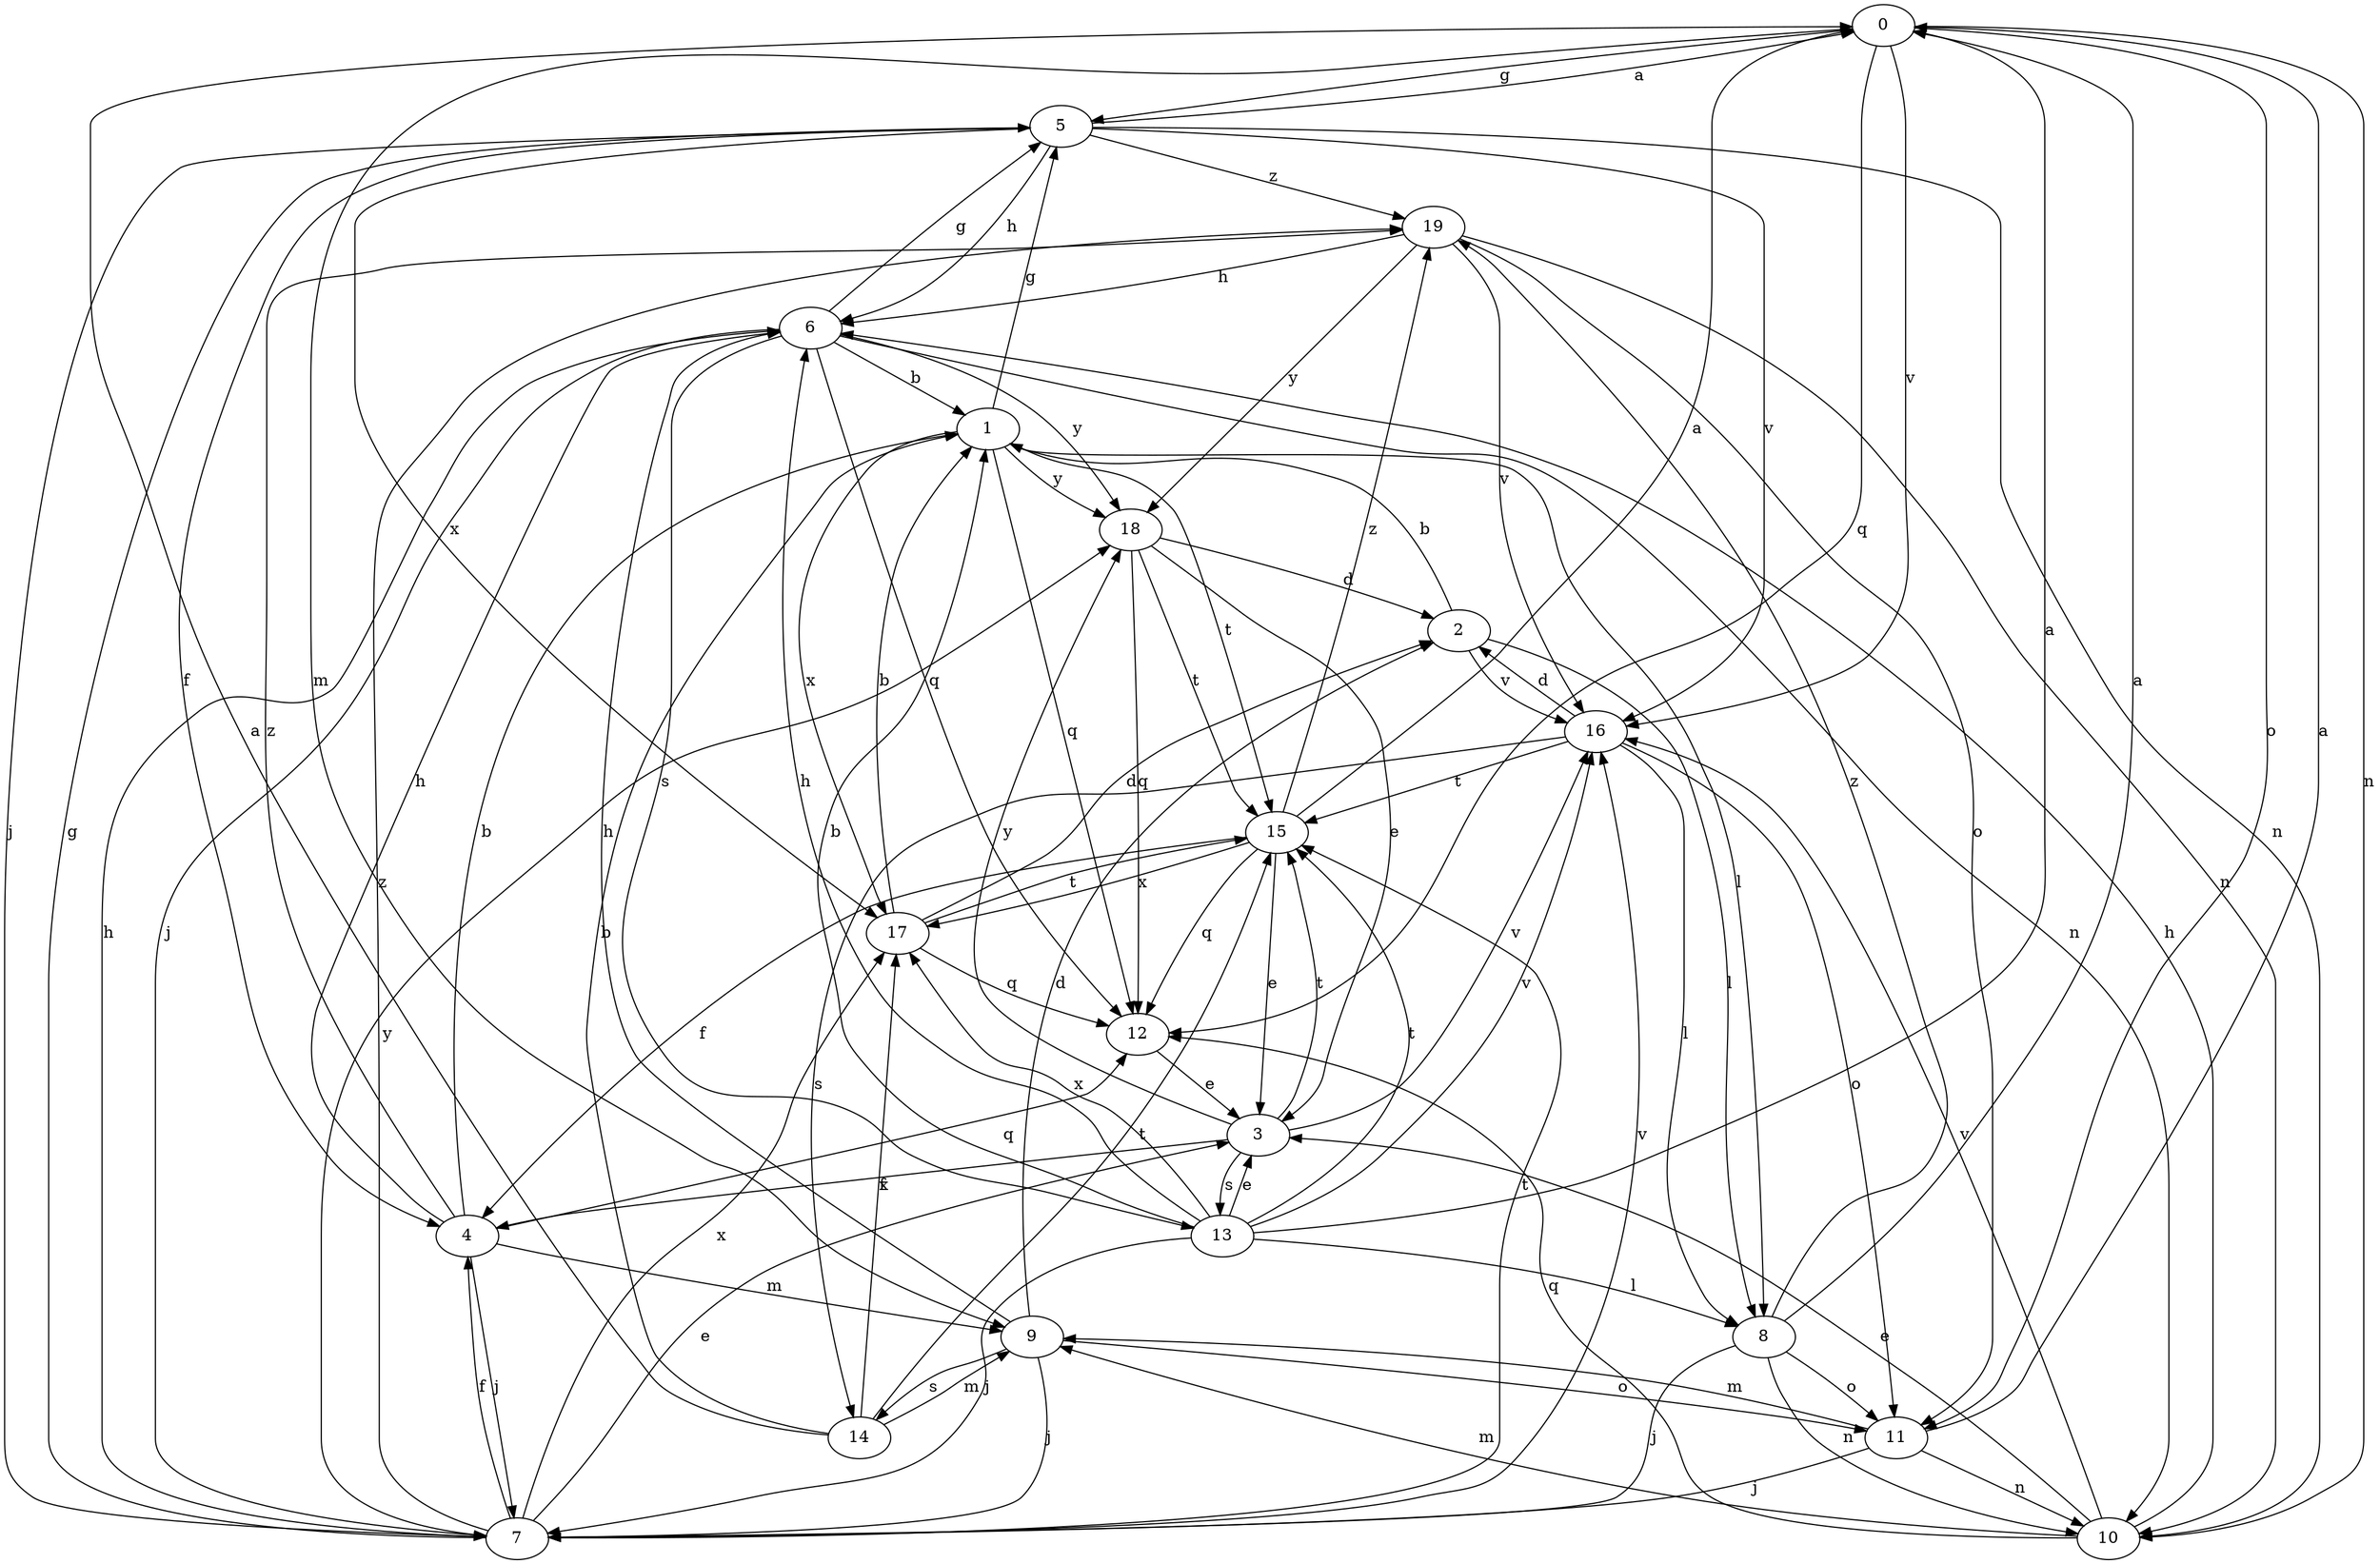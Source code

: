 strict digraph  {
0;
1;
2;
3;
4;
5;
6;
7;
8;
9;
10;
11;
12;
13;
14;
15;
16;
17;
18;
19;
0 -> 5  [label=g];
0 -> 9  [label=m];
0 -> 10  [label=n];
0 -> 11  [label=o];
0 -> 12  [label=q];
0 -> 16  [label=v];
1 -> 5  [label=g];
1 -> 8  [label=l];
1 -> 12  [label=q];
1 -> 15  [label=t];
1 -> 17  [label=x];
1 -> 18  [label=y];
2 -> 1  [label=b];
2 -> 8  [label=l];
2 -> 16  [label=v];
3 -> 4  [label=f];
3 -> 13  [label=s];
3 -> 15  [label=t];
3 -> 16  [label=v];
3 -> 18  [label=y];
4 -> 1  [label=b];
4 -> 6  [label=h];
4 -> 7  [label=j];
4 -> 9  [label=m];
4 -> 12  [label=q];
4 -> 19  [label=z];
5 -> 0  [label=a];
5 -> 4  [label=f];
5 -> 6  [label=h];
5 -> 7  [label=j];
5 -> 10  [label=n];
5 -> 16  [label=v];
5 -> 17  [label=x];
5 -> 19  [label=z];
6 -> 1  [label=b];
6 -> 5  [label=g];
6 -> 7  [label=j];
6 -> 10  [label=n];
6 -> 12  [label=q];
6 -> 13  [label=s];
6 -> 18  [label=y];
7 -> 3  [label=e];
7 -> 4  [label=f];
7 -> 5  [label=g];
7 -> 6  [label=h];
7 -> 15  [label=t];
7 -> 16  [label=v];
7 -> 17  [label=x];
7 -> 18  [label=y];
7 -> 19  [label=z];
8 -> 0  [label=a];
8 -> 7  [label=j];
8 -> 10  [label=n];
8 -> 11  [label=o];
8 -> 19  [label=z];
9 -> 2  [label=d];
9 -> 6  [label=h];
9 -> 7  [label=j];
9 -> 11  [label=o];
9 -> 14  [label=s];
10 -> 3  [label=e];
10 -> 6  [label=h];
10 -> 9  [label=m];
10 -> 12  [label=q];
10 -> 16  [label=v];
11 -> 0  [label=a];
11 -> 7  [label=j];
11 -> 9  [label=m];
11 -> 10  [label=n];
12 -> 3  [label=e];
13 -> 0  [label=a];
13 -> 1  [label=b];
13 -> 3  [label=e];
13 -> 6  [label=h];
13 -> 7  [label=j];
13 -> 8  [label=l];
13 -> 15  [label=t];
13 -> 16  [label=v];
13 -> 17  [label=x];
14 -> 0  [label=a];
14 -> 1  [label=b];
14 -> 9  [label=m];
14 -> 15  [label=t];
14 -> 17  [label=x];
15 -> 0  [label=a];
15 -> 3  [label=e];
15 -> 4  [label=f];
15 -> 12  [label=q];
15 -> 17  [label=x];
15 -> 19  [label=z];
16 -> 2  [label=d];
16 -> 8  [label=l];
16 -> 11  [label=o];
16 -> 14  [label=s];
16 -> 15  [label=t];
17 -> 1  [label=b];
17 -> 2  [label=d];
17 -> 12  [label=q];
17 -> 15  [label=t];
18 -> 2  [label=d];
18 -> 3  [label=e];
18 -> 12  [label=q];
18 -> 15  [label=t];
19 -> 6  [label=h];
19 -> 10  [label=n];
19 -> 11  [label=o];
19 -> 16  [label=v];
19 -> 18  [label=y];
}
